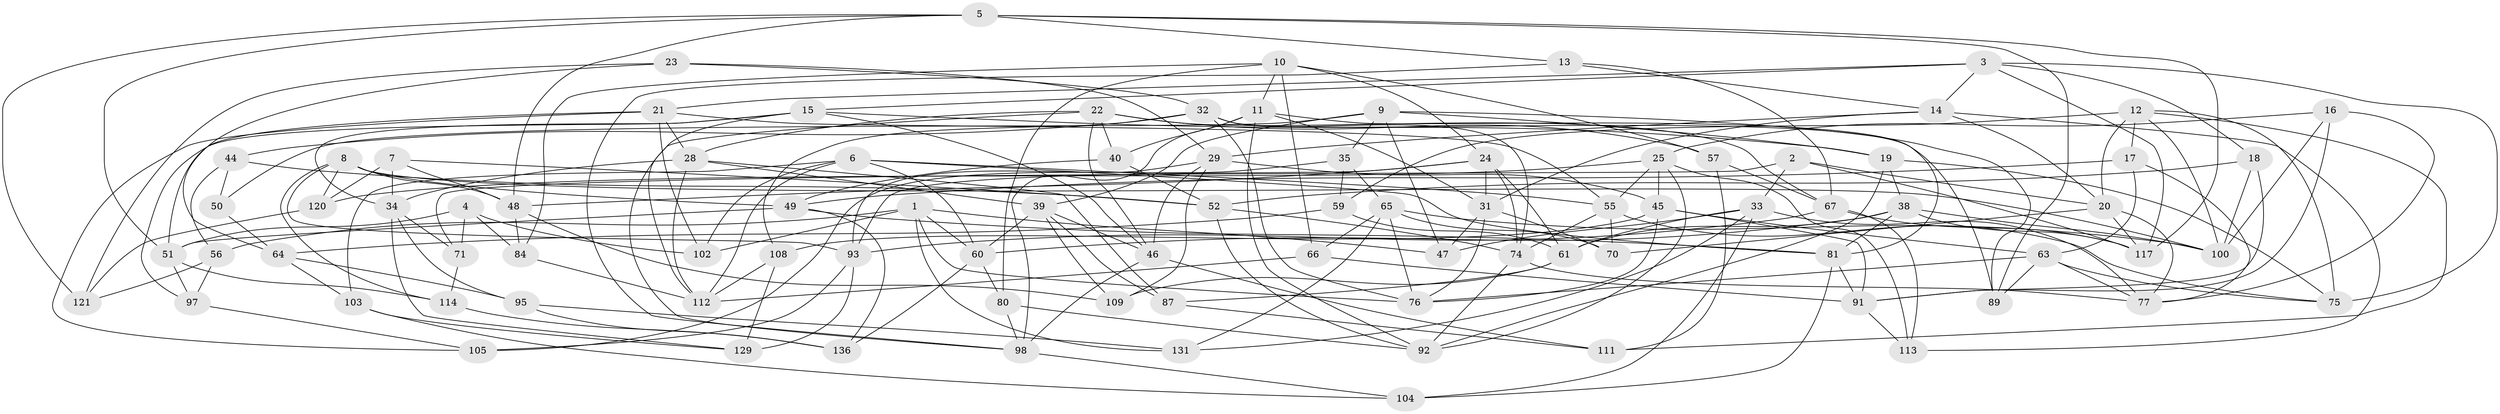// original degree distribution, {4: 1.0}
// Generated by graph-tools (version 1.1) at 2025/11/02/27/25 16:11:43]
// undirected, 89 vertices, 226 edges
graph export_dot {
graph [start="1"]
  node [color=gray90,style=filled];
  1 [super="+36"];
  2;
  3 [super="+137"];
  4;
  5 [super="+42"];
  6 [super="+133"];
  7;
  8 [super="+127"];
  9 [super="+123"];
  10 [super="+30"];
  11 [super="+124"];
  12 [super="+27"];
  13;
  14 [super="+73"];
  15 [super="+116"];
  16;
  17;
  18;
  19 [super="+119"];
  20 [super="+37"];
  21 [super="+82"];
  22 [super="+85"];
  23;
  24 [super="+41"];
  25 [super="+26"];
  28 [super="+88"];
  29 [super="+58"];
  31 [super="+54"];
  32 [super="+115"];
  33 [super="+43"];
  34 [super="+86"];
  35;
  38 [super="+132"];
  39 [super="+118"];
  40;
  44;
  45 [super="+130"];
  46 [super="+72"];
  47;
  48 [super="+94"];
  49 [super="+69"];
  50;
  51 [super="+53"];
  52 [super="+62"];
  55 [super="+78"];
  56;
  57;
  59;
  60 [super="+135"];
  61 [super="+125"];
  63 [super="+96"];
  64 [super="+106"];
  65 [super="+68"];
  66;
  67 [super="+126"];
  70;
  71;
  74 [super="+83"];
  75 [super="+90"];
  76 [super="+122"];
  77 [super="+79"];
  80;
  81 [super="+128"];
  84;
  87;
  89;
  91 [super="+99"];
  92 [super="+107"];
  93 [super="+101"];
  95;
  97;
  98 [super="+134"];
  100 [super="+110"];
  102;
  103;
  104;
  105;
  108;
  109;
  111;
  112 [super="+139"];
  113;
  114;
  117 [super="+138"];
  120;
  121;
  129;
  131;
  136;
  1 -- 131;
  1 -- 47;
  1 -- 56;
  1 -- 102;
  1 -- 60;
  1 -- 76;
  2 -- 117;
  2 -- 71;
  2 -- 33;
  2 -- 20;
  3 -- 75;
  3 -- 18;
  3 -- 21;
  3 -- 117;
  3 -- 14;
  3 -- 15;
  4 -- 71;
  4 -- 102;
  4 -- 84;
  4 -- 51;
  5 -- 121;
  5 -- 13;
  5 -- 117;
  5 -- 48;
  5 -- 89;
  5 -- 51;
  6 -- 102;
  6 -- 60;
  6 -- 112;
  6 -- 81;
  6 -- 55;
  6 -- 103;
  7 -- 34;
  7 -- 48;
  7 -- 120;
  7 -- 52;
  8 -- 120;
  8 -- 93;
  8 -- 49;
  8 -- 114;
  8 -- 100;
  8 -- 48;
  9 -- 50;
  9 -- 35;
  9 -- 39;
  9 -- 89;
  9 -- 19;
  9 -- 47;
  10 -- 66;
  10 -- 11;
  10 -- 80;
  10 -- 24;
  10 -- 57;
  10 -- 84;
  11 -- 40;
  11 -- 31;
  11 -- 98;
  11 -- 92;
  11 -- 81;
  12 -- 75;
  12 -- 20;
  12 -- 100;
  12 -- 17;
  12 -- 59;
  12 -- 111;
  13 -- 14;
  13 -- 98;
  13 -- 67;
  14 -- 113;
  14 -- 31;
  14 -- 29;
  14 -- 20;
  15 -- 112;
  15 -- 97;
  15 -- 34;
  15 -- 19;
  15 -- 46;
  16 -- 77;
  16 -- 25;
  16 -- 91;
  16 -- 100;
  17 -- 49;
  17 -- 63;
  17 -- 77;
  18 -- 52;
  18 -- 91;
  18 -- 100;
  19 -- 38;
  19 -- 75 [weight=2];
  19 -- 92;
  20 -- 117;
  20 -- 70;
  20 -- 77;
  21 -- 51;
  21 -- 28;
  21 -- 105;
  21 -- 102;
  21 -- 55;
  22 -- 40;
  22 -- 98;
  22 -- 67;
  22 -- 57;
  22 -- 28;
  22 -- 46;
  23 -- 32;
  23 -- 29;
  23 -- 121;
  23 -- 64;
  24 -- 74;
  24 -- 93;
  24 -- 61;
  24 -- 48;
  24 -- 31;
  25 -- 55;
  25 -- 113;
  25 -- 120;
  25 -- 45;
  25 -- 92;
  28 -- 34;
  28 -- 39;
  28 -- 87;
  28 -- 112;
  29 -- 109;
  29 -- 45;
  29 -- 93;
  29 -- 46;
  31 -- 76;
  31 -- 70;
  31 -- 47;
  32 -- 74;
  32 -- 108;
  32 -- 89;
  32 -- 44;
  32 -- 76;
  33 -- 104;
  33 -- 131;
  33 -- 47;
  33 -- 61;
  33 -- 77;
  34 -- 129;
  34 -- 95;
  34 -- 71;
  35 -- 65;
  35 -- 105;
  35 -- 59;
  38 -- 60;
  38 -- 61;
  38 -- 100;
  38 -- 117;
  38 -- 81;
  39 -- 87;
  39 -- 109;
  39 -- 60;
  39 -- 46;
  40 -- 49;
  40 -- 52;
  44 -- 50;
  44 -- 56;
  44 -- 52;
  45 -- 108;
  45 -- 76;
  45 -- 91;
  45 -- 63;
  46 -- 111;
  46 -- 98;
  48 -- 84;
  48 -- 109;
  49 -- 136;
  49 -- 81;
  49 -- 51;
  50 -- 64 [weight=2];
  51 -- 114;
  51 -- 97;
  52 -- 92;
  52 -- 74;
  55 -- 74;
  55 -- 70;
  55 -- 75;
  56 -- 97;
  56 -- 121;
  57 -- 111;
  57 -- 67;
  59 -- 61;
  59 -- 64;
  60 -- 80;
  60 -- 136;
  61 -- 87;
  61 -- 109;
  63 -- 89;
  63 -- 77;
  63 -- 76;
  63 -- 75;
  64 -- 103;
  64 -- 95;
  65 -- 100;
  65 -- 66;
  65 -- 131;
  65 -- 70;
  65 -- 76;
  66 -- 91;
  66 -- 112;
  67 -- 113;
  67 -- 93;
  67 -- 117;
  71 -- 114;
  74 -- 77;
  74 -- 92;
  80 -- 98;
  80 -- 92;
  81 -- 91;
  81 -- 104;
  84 -- 112;
  87 -- 111;
  91 -- 113;
  93 -- 129;
  93 -- 105;
  95 -- 131;
  95 -- 136;
  97 -- 105;
  98 -- 104;
  103 -- 129;
  103 -- 104;
  108 -- 129;
  108 -- 112;
  114 -- 136;
  120 -- 121;
}
